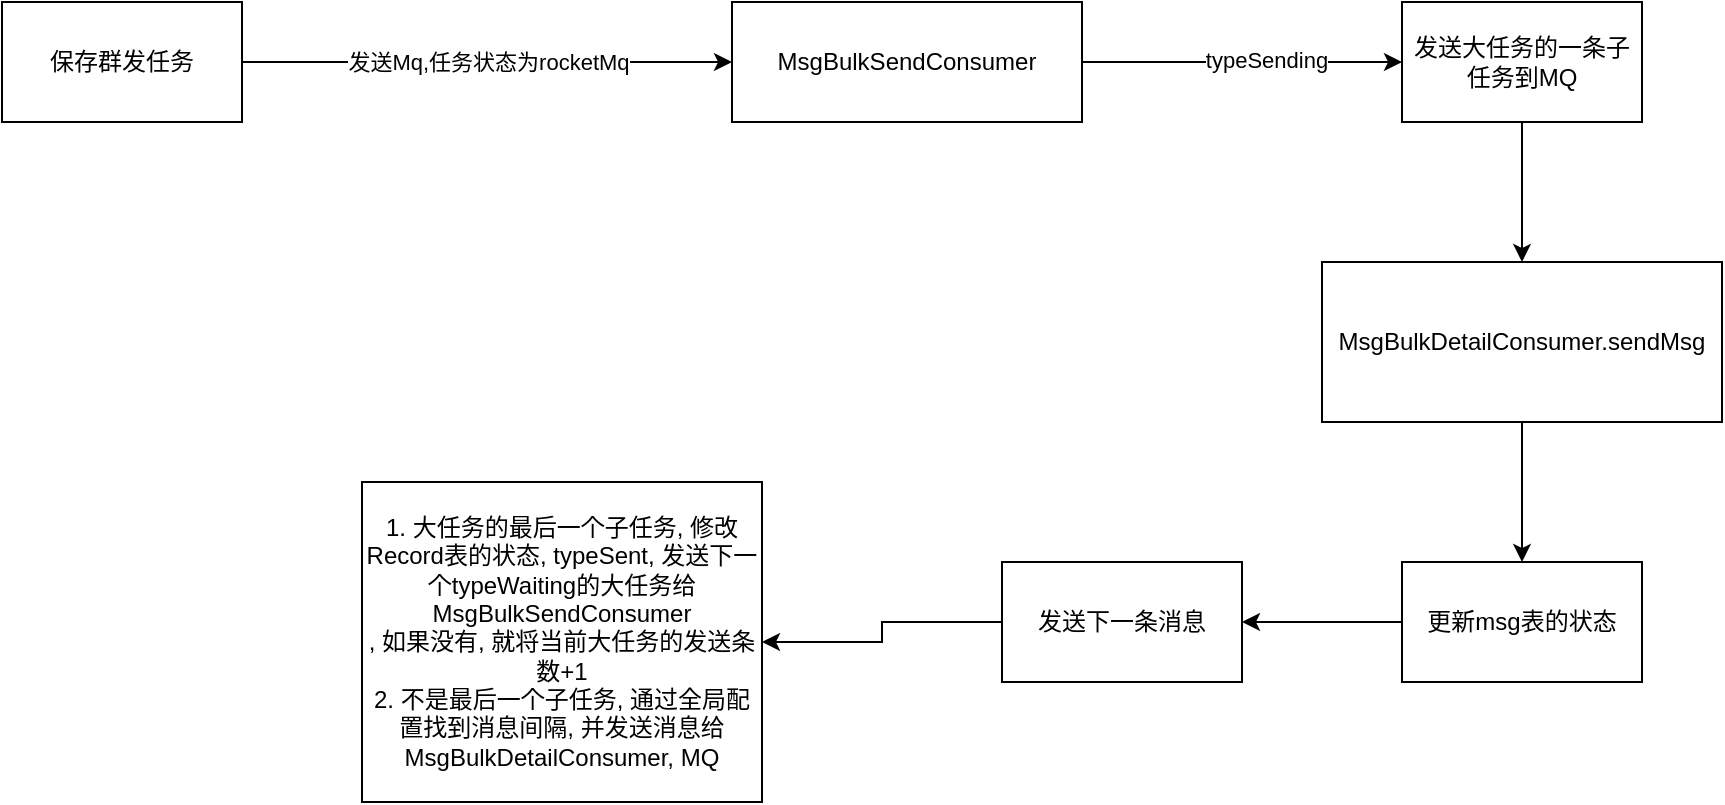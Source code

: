 <mxfile version="21.7.0" type="github">
  <diagram name="第 1 页" id="_jbqG42ynAipyEUHrYhT">
    <mxGraphModel dx="1674" dy="767" grid="1" gridSize="10" guides="1" tooltips="1" connect="1" arrows="1" fold="1" page="1" pageScale="1" pageWidth="1169" pageHeight="827" math="0" shadow="0">
      <root>
        <mxCell id="0" />
        <mxCell id="1" parent="0" />
        <mxCell id="DSpzE5suGisKfg1SqeY_-3" value="发送Mq,任务状态为rocketMq" style="edgeStyle=orthogonalEdgeStyle;rounded=0;orthogonalLoop=1;jettySize=auto;html=1;" edge="1" parent="1" source="DSpzE5suGisKfg1SqeY_-1" target="DSpzE5suGisKfg1SqeY_-2">
          <mxGeometry relative="1" as="geometry" />
        </mxCell>
        <mxCell id="DSpzE5suGisKfg1SqeY_-1" value="保存群发任务" style="rounded=0;whiteSpace=wrap;html=1;" vertex="1" parent="1">
          <mxGeometry x="100" y="140" width="120" height="60" as="geometry" />
        </mxCell>
        <mxCell id="DSpzE5suGisKfg1SqeY_-5" value="" style="edgeStyle=orthogonalEdgeStyle;rounded=0;orthogonalLoop=1;jettySize=auto;html=1;" edge="1" parent="1" source="DSpzE5suGisKfg1SqeY_-2" target="DSpzE5suGisKfg1SqeY_-4">
          <mxGeometry relative="1" as="geometry" />
        </mxCell>
        <mxCell id="DSpzE5suGisKfg1SqeY_-6" value="typeSending" style="edgeLabel;html=1;align=center;verticalAlign=middle;resizable=0;points=[];" vertex="1" connectable="0" parent="DSpzE5suGisKfg1SqeY_-5">
          <mxGeometry x="0.153" y="1" relative="1" as="geometry">
            <mxPoint as="offset" />
          </mxGeometry>
        </mxCell>
        <mxCell id="DSpzE5suGisKfg1SqeY_-2" value="MsgBulkSendConsumer" style="whiteSpace=wrap;html=1;rounded=0;" vertex="1" parent="1">
          <mxGeometry x="465" y="140" width="175" height="60" as="geometry" />
        </mxCell>
        <mxCell id="DSpzE5suGisKfg1SqeY_-8" value="" style="edgeStyle=orthogonalEdgeStyle;rounded=0;orthogonalLoop=1;jettySize=auto;html=1;" edge="1" parent="1" source="DSpzE5suGisKfg1SqeY_-4" target="DSpzE5suGisKfg1SqeY_-7">
          <mxGeometry relative="1" as="geometry" />
        </mxCell>
        <mxCell id="DSpzE5suGisKfg1SqeY_-4" value="发送大任务的一条子任务到MQ" style="whiteSpace=wrap;html=1;rounded=0;" vertex="1" parent="1">
          <mxGeometry x="800" y="140" width="120" height="60" as="geometry" />
        </mxCell>
        <mxCell id="DSpzE5suGisKfg1SqeY_-10" value="" style="edgeStyle=orthogonalEdgeStyle;rounded=0;orthogonalLoop=1;jettySize=auto;html=1;" edge="1" parent="1" source="DSpzE5suGisKfg1SqeY_-7" target="DSpzE5suGisKfg1SqeY_-9">
          <mxGeometry relative="1" as="geometry" />
        </mxCell>
        <mxCell id="DSpzE5suGisKfg1SqeY_-7" value="MsgBulkDetailConsumer.sendMsg" style="whiteSpace=wrap;html=1;rounded=0;" vertex="1" parent="1">
          <mxGeometry x="760" y="270" width="200" height="80" as="geometry" />
        </mxCell>
        <mxCell id="DSpzE5suGisKfg1SqeY_-12" value="" style="edgeStyle=orthogonalEdgeStyle;rounded=0;orthogonalLoop=1;jettySize=auto;html=1;" edge="1" parent="1" source="DSpzE5suGisKfg1SqeY_-9" target="DSpzE5suGisKfg1SqeY_-11">
          <mxGeometry relative="1" as="geometry" />
        </mxCell>
        <mxCell id="DSpzE5suGisKfg1SqeY_-9" value="更新msg表的状态" style="whiteSpace=wrap;html=1;rounded=0;" vertex="1" parent="1">
          <mxGeometry x="800" y="420" width="120" height="60" as="geometry" />
        </mxCell>
        <mxCell id="DSpzE5suGisKfg1SqeY_-14" value="" style="edgeStyle=orthogonalEdgeStyle;rounded=0;orthogonalLoop=1;jettySize=auto;html=1;" edge="1" parent="1" source="DSpzE5suGisKfg1SqeY_-11" target="DSpzE5suGisKfg1SqeY_-13">
          <mxGeometry relative="1" as="geometry" />
        </mxCell>
        <mxCell id="DSpzE5suGisKfg1SqeY_-11" value="发送下一条消息" style="whiteSpace=wrap;html=1;rounded=0;" vertex="1" parent="1">
          <mxGeometry x="600" y="420" width="120" height="60" as="geometry" />
        </mxCell>
        <mxCell id="DSpzE5suGisKfg1SqeY_-13" value="1. 大任务的最后一个子任务, 修改Record表的状态,&amp;nbsp;typeSent, 发送下一个typeWaiting的大任务给MsgBulkSendConsumer&lt;br&gt;, 如果没有, 就将当前大任务的发送条数+1&lt;br&gt;2. 不是最后一个子任务, 通过全局配置找到消息间隔, 并发送消息给MsgBulkDetailConsumer,&amp;nbsp;&lt;span style=&quot;background-color: initial;&quot;&gt;MQ&lt;/span&gt;" style="whiteSpace=wrap;html=1;rounded=0;" vertex="1" parent="1">
          <mxGeometry x="280" y="380" width="200" height="160" as="geometry" />
        </mxCell>
      </root>
    </mxGraphModel>
  </diagram>
</mxfile>

